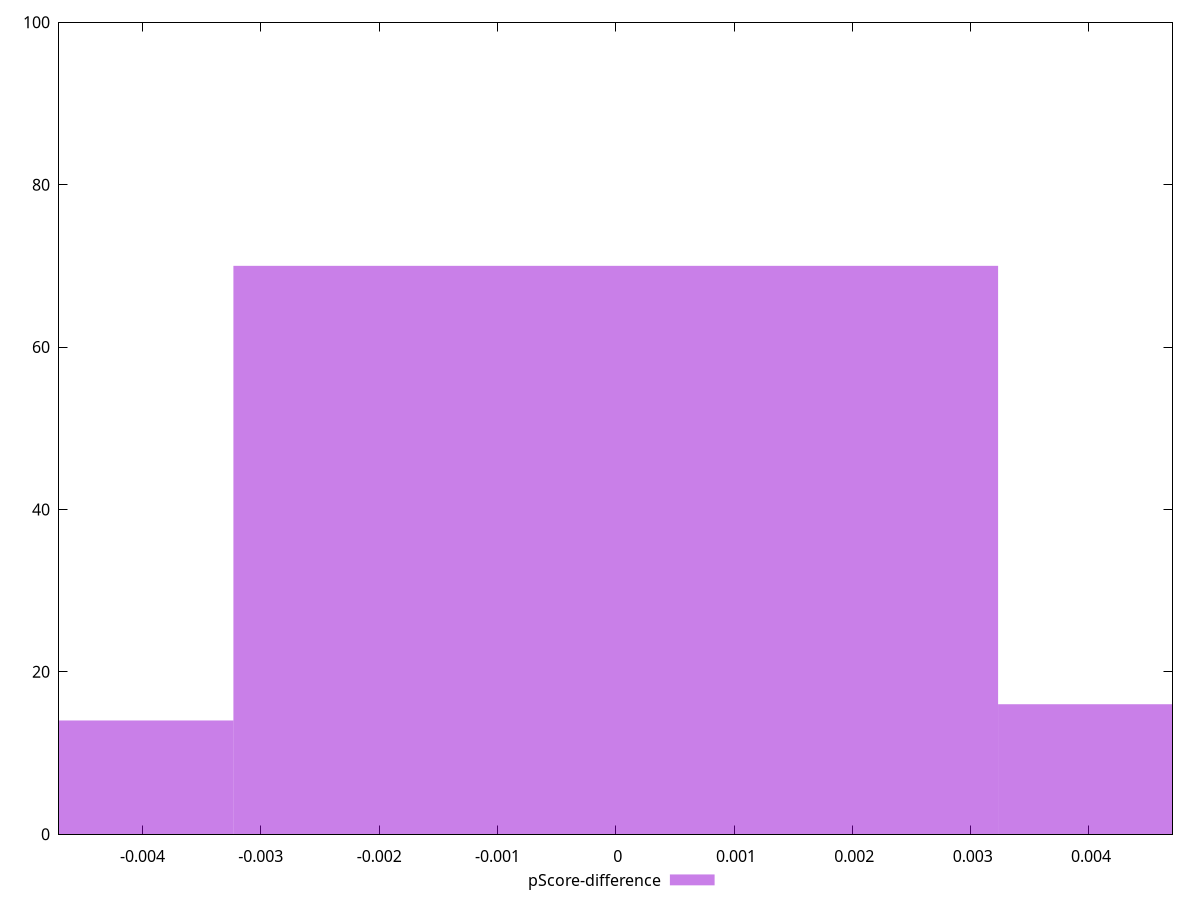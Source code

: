 reset

$pScoreDifference <<EOF
0 70
-0.00646357121757277 14
0.00646357121757277 16
EOF

set key outside below
set boxwidth 0.00646357121757277
set xrange [-0.0047058823529412125:0.004705882352941188]
set yrange [0:100]
set trange [0:100]
set style fill transparent solid 0.5 noborder
set terminal svg size 640, 490 enhanced background rgb 'white'
set output "report_00025_2021-02-22T21:38:55.199Z/uses-http2/samples/pages+cached/pScore-difference/histogram.svg"

plot $pScoreDifference title "pScore-difference" with boxes

reset
